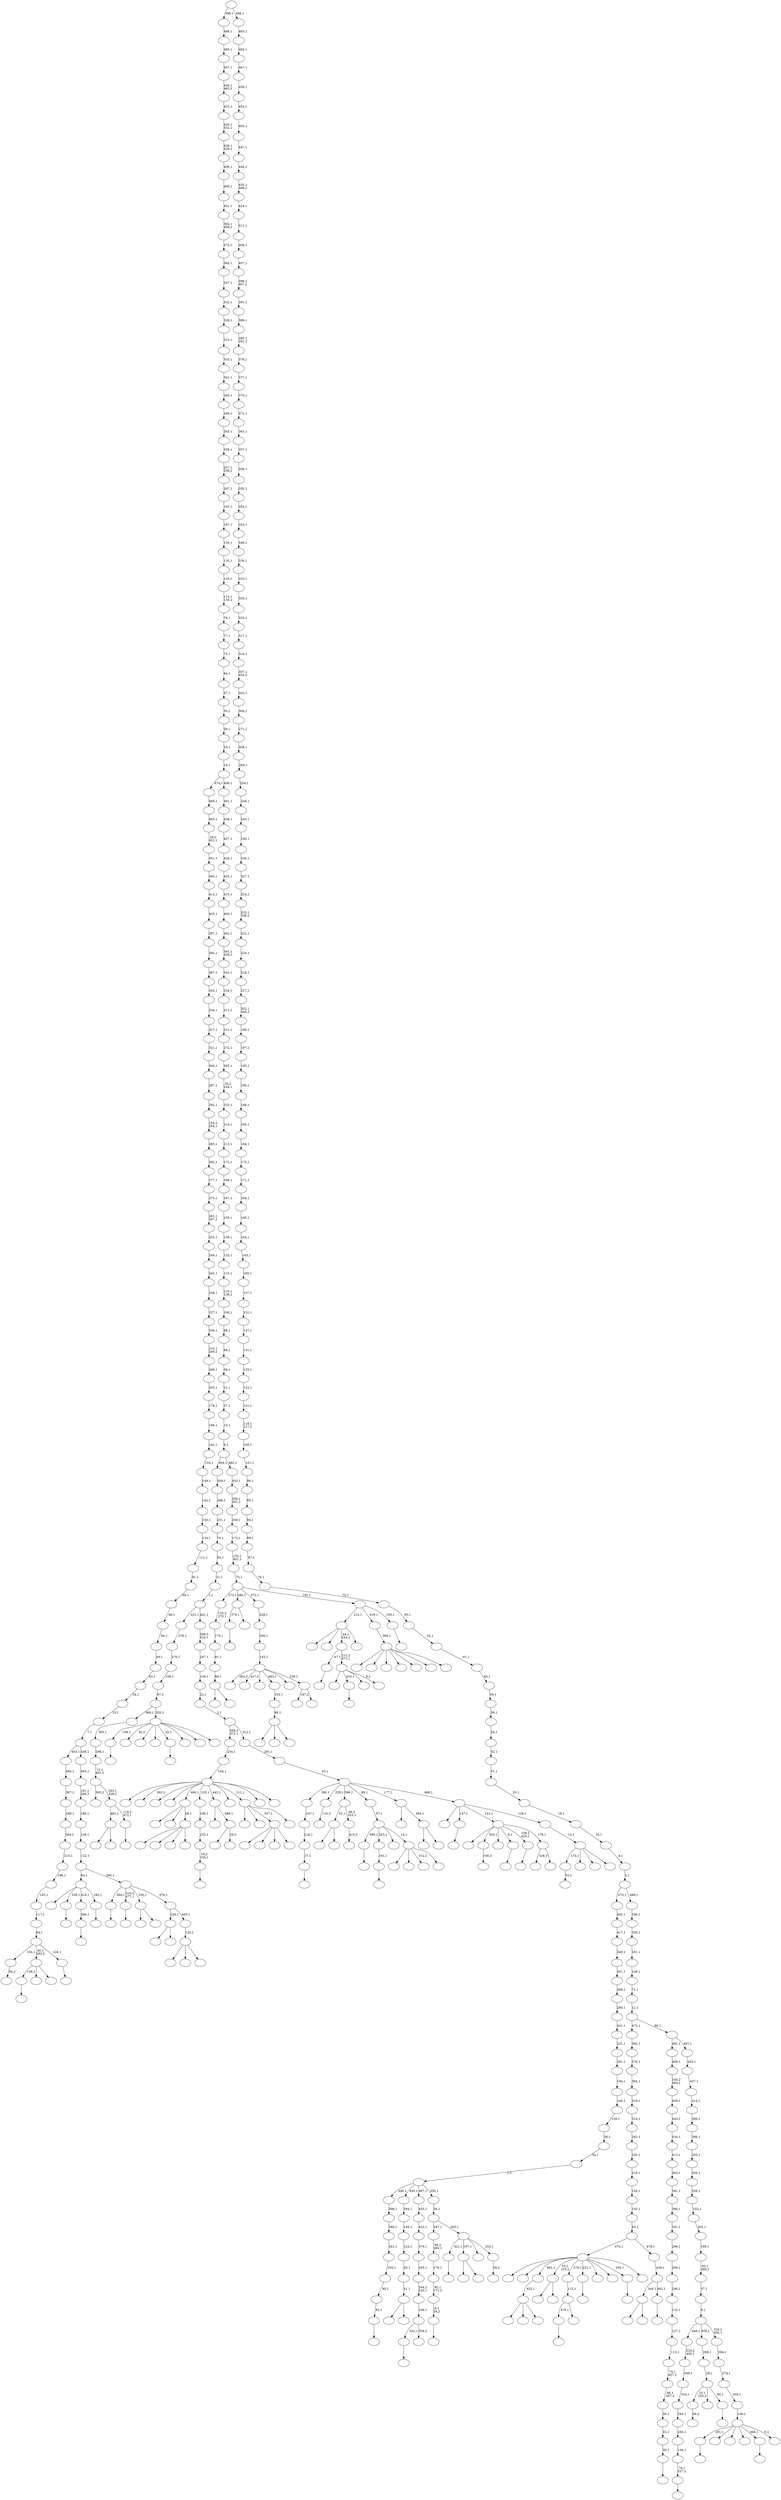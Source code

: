 digraph T {
	650 [label=""]
	649 [label=""]
	648 [label=""]
	647 [label=""]
	646 [label=""]
	645 [label=""]
	644 [label=""]
	643 [label=""]
	642 [label=""]
	641 [label=""]
	640 [label=""]
	639 [label=""]
	638 [label=""]
	637 [label=""]
	636 [label=""]
	635 [label=""]
	634 [label=""]
	633 [label=""]
	632 [label=""]
	631 [label=""]
	630 [label=""]
	629 [label=""]
	628 [label=""]
	627 [label=""]
	626 [label=""]
	625 [label=""]
	624 [label=""]
	623 [label=""]
	622 [label=""]
	621 [label=""]
	620 [label=""]
	619 [label=""]
	618 [label=""]
	617 [label=""]
	616 [label=""]
	615 [label=""]
	614 [label=""]
	613 [label=""]
	612 [label=""]
	611 [label=""]
	610 [label=""]
	609 [label=""]
	608 [label=""]
	607 [label=""]
	606 [label=""]
	605 [label=""]
	604 [label=""]
	603 [label=""]
	602 [label=""]
	601 [label=""]
	600 [label=""]
	599 [label=""]
	598 [label=""]
	597 [label=""]
	596 [label=""]
	595 [label=""]
	594 [label=""]
	593 [label=""]
	592 [label=""]
	591 [label=""]
	590 [label=""]
	589 [label=""]
	588 [label=""]
	587 [label=""]
	586 [label=""]
	585 [label=""]
	584 [label=""]
	583 [label=""]
	582 [label=""]
	581 [label=""]
	580 [label=""]
	579 [label=""]
	578 [label=""]
	577 [label=""]
	576 [label=""]
	575 [label=""]
	574 [label=""]
	573 [label=""]
	572 [label=""]
	571 [label=""]
	570 [label=""]
	569 [label=""]
	568 [label=""]
	567 [label=""]
	566 [label=""]
	565 [label=""]
	564 [label=""]
	563 [label=""]
	562 [label=""]
	561 [label=""]
	560 [label=""]
	559 [label=""]
	558 [label=""]
	557 [label=""]
	556 [label=""]
	555 [label=""]
	554 [label=""]
	553 [label=""]
	552 [label=""]
	551 [label=""]
	550 [label=""]
	549 [label=""]
	548 [label=""]
	547 [label=""]
	546 [label=""]
	545 [label=""]
	544 [label=""]
	543 [label=""]
	542 [label=""]
	541 [label=""]
	540 [label=""]
	539 [label=""]
	538 [label=""]
	537 [label=""]
	536 [label=""]
	535 [label=""]
	534 [label=""]
	533 [label=""]
	532 [label=""]
	531 [label=""]
	530 [label=""]
	529 [label=""]
	528 [label=""]
	527 [label=""]
	526 [label=""]
	525 [label=""]
	524 [label=""]
	523 [label=""]
	522 [label=""]
	521 [label=""]
	520 [label=""]
	519 [label=""]
	518 [label=""]
	517 [label=""]
	516 [label=""]
	515 [label=""]
	514 [label=""]
	513 [label=""]
	512 [label=""]
	511 [label=""]
	510 [label=""]
	509 [label=""]
	508 [label=""]
	507 [label=""]
	506 [label=""]
	505 [label=""]
	504 [label=""]
	503 [label=""]
	502 [label=""]
	501 [label=""]
	500 [label=""]
	499 [label=""]
	498 [label=""]
	497 [label=""]
	496 [label=""]
	495 [label=""]
	494 [label=""]
	493 [label=""]
	492 [label=""]
	491 [label=""]
	490 [label=""]
	489 [label=""]
	488 [label=""]
	487 [label=""]
	486 [label=""]
	485 [label=""]
	484 [label=""]
	483 [label=""]
	482 [label=""]
	481 [label=""]
	480 [label=""]
	479 [label=""]
	478 [label=""]
	477 [label=""]
	476 [label=""]
	475 [label=""]
	474 [label=""]
	473 [label=""]
	472 [label=""]
	471 [label=""]
	470 [label=""]
	469 [label=""]
	468 [label=""]
	467 [label=""]
	466 [label=""]
	465 [label=""]
	464 [label=""]
	463 [label=""]
	462 [label=""]
	461 [label=""]
	460 [label=""]
	459 [label=""]
	458 [label=""]
	457 [label=""]
	456 [label=""]
	455 [label=""]
	454 [label=""]
	453 [label=""]
	452 [label=""]
	451 [label=""]
	450 [label=""]
	449 [label=""]
	448 [label=""]
	447 [label=""]
	446 [label=""]
	445 [label=""]
	444 [label=""]
	443 [label=""]
	442 [label=""]
	441 [label=""]
	440 [label=""]
	439 [label=""]
	438 [label=""]
	437 [label=""]
	436 [label=""]
	435 [label=""]
	434 [label=""]
	433 [label=""]
	432 [label=""]
	431 [label=""]
	430 [label=""]
	429 [label=""]
	428 [label=""]
	427 [label=""]
	426 [label=""]
	425 [label=""]
	424 [label=""]
	423 [label=""]
	422 [label=""]
	421 [label=""]
	420 [label=""]
	419 [label=""]
	418 [label=""]
	417 [label=""]
	416 [label=""]
	415 [label=""]
	414 [label=""]
	413 [label=""]
	412 [label=""]
	411 [label=""]
	410 [label=""]
	409 [label=""]
	408 [label=""]
	407 [label=""]
	406 [label=""]
	405 [label=""]
	404 [label=""]
	403 [label=""]
	402 [label=""]
	401 [label=""]
	400 [label=""]
	399 [label=""]
	398 [label=""]
	397 [label=""]
	396 [label=""]
	395 [label=""]
	394 [label=""]
	393 [label=""]
	392 [label=""]
	391 [label=""]
	390 [label=""]
	389 [label=""]
	388 [label=""]
	387 [label=""]
	386 [label=""]
	385 [label=""]
	384 [label=""]
	383 [label=""]
	382 [label=""]
	381 [label=""]
	380 [label=""]
	379 [label=""]
	378 [label=""]
	377 [label=""]
	376 [label=""]
	375 [label=""]
	374 [label=""]
	373 [label=""]
	372 [label=""]
	371 [label=""]
	370 [label=""]
	369 [label=""]
	368 [label=""]
	367 [label=""]
	366 [label=""]
	365 [label=""]
	364 [label=""]
	363 [label=""]
	362 [label=""]
	361 [label=""]
	360 [label=""]
	359 [label=""]
	358 [label=""]
	357 [label=""]
	356 [label=""]
	355 [label=""]
	354 [label=""]
	353 [label=""]
	352 [label=""]
	351 [label=""]
	350 [label=""]
	349 [label=""]
	348 [label=""]
	347 [label=""]
	346 [label=""]
	345 [label=""]
	344 [label=""]
	343 [label=""]
	342 [label=""]
	341 [label=""]
	340 [label=""]
	339 [label=""]
	338 [label=""]
	337 [label=""]
	336 [label=""]
	335 [label=""]
	334 [label=""]
	333 [label=""]
	332 [label=""]
	331 [label=""]
	330 [label=""]
	329 [label=""]
	328 [label=""]
	327 [label=""]
	326 [label=""]
	325 [label=""]
	324 [label=""]
	323 [label=""]
	322 [label=""]
	321 [label=""]
	320 [label=""]
	319 [label=""]
	318 [label=""]
	317 [label=""]
	316 [label=""]
	315 [label=""]
	314 [label=""]
	313 [label=""]
	312 [label=""]
	311 [label=""]
	310 [label=""]
	309 [label=""]
	308 [label=""]
	307 [label=""]
	306 [label=""]
	305 [label=""]
	304 [label=""]
	303 [label=""]
	302 [label=""]
	301 [label=""]
	300 [label=""]
	299 [label=""]
	298 [label=""]
	297 [label=""]
	296 [label=""]
	295 [label=""]
	294 [label=""]
	293 [label=""]
	292 [label=""]
	291 [label=""]
	290 [label=""]
	289 [label=""]
	288 [label=""]
	287 [label=""]
	286 [label=""]
	285 [label=""]
	284 [label=""]
	283 [label=""]
	282 [label=""]
	281 [label=""]
	280 [label=""]
	279 [label=""]
	278 [label=""]
	277 [label=""]
	276 [label=""]
	275 [label=""]
	274 [label=""]
	273 [label=""]
	272 [label=""]
	271 [label=""]
	270 [label=""]
	269 [label=""]
	268 [label=""]
	267 [label=""]
	266 [label=""]
	265 [label=""]
	264 [label=""]
	263 [label=""]
	262 [label=""]
	261 [label=""]
	260 [label=""]
	259 [label=""]
	258 [label=""]
	257 [label=""]
	256 [label=""]
	255 [label=""]
	254 [label=""]
	253 [label=""]
	252 [label=""]
	251 [label=""]
	250 [label=""]
	249 [label=""]
	248 [label=""]
	247 [label=""]
	246 [label=""]
	245 [label=""]
	244 [label=""]
	243 [label=""]
	242 [label=""]
	241 [label=""]
	240 [label=""]
	239 [label=""]
	238 [label=""]
	237 [label=""]
	236 [label=""]
	235 [label=""]
	234 [label=""]
	233 [label=""]
	232 [label=""]
	231 [label=""]
	230 [label=""]
	229 [label=""]
	228 [label=""]
	227 [label=""]
	226 [label=""]
	225 [label=""]
	224 [label=""]
	223 [label=""]
	222 [label=""]
	221 [label=""]
	220 [label=""]
	219 [label=""]
	218 [label=""]
	217 [label=""]
	216 [label=""]
	215 [label=""]
	214 [label=""]
	213 [label=""]
	212 [label=""]
	211 [label=""]
	210 [label=""]
	209 [label=""]
	208 [label=""]
	207 [label=""]
	206 [label=""]
	205 [label=""]
	204 [label=""]
	203 [label=""]
	202 [label=""]
	201 [label=""]
	200 [label=""]
	199 [label=""]
	198 [label=""]
	197 [label=""]
	196 [label=""]
	195 [label=""]
	194 [label=""]
	193 [label=""]
	192 [label=""]
	191 [label=""]
	190 [label=""]
	189 [label=""]
	188 [label=""]
	187 [label=""]
	186 [label=""]
	185 [label=""]
	184 [label=""]
	183 [label=""]
	182 [label=""]
	181 [label=""]
	180 [label=""]
	179 [label=""]
	178 [label=""]
	177 [label=""]
	176 [label=""]
	175 [label=""]
	174 [label=""]
	173 [label=""]
	172 [label=""]
	171 [label=""]
	170 [label=""]
	169 [label=""]
	168 [label=""]
	167 [label=""]
	166 [label=""]
	165 [label=""]
	164 [label=""]
	163 [label=""]
	162 [label=""]
	161 [label=""]
	160 [label=""]
	159 [label=""]
	158 [label=""]
	157 [label=""]
	156 [label=""]
	155 [label=""]
	154 [label=""]
	153 [label=""]
	152 [label=""]
	151 [label=""]
	150 [label=""]
	149 [label=""]
	148 [label=""]
	147 [label=""]
	146 [label=""]
	145 [label=""]
	144 [label=""]
	143 [label=""]
	142 [label=""]
	141 [label=""]
	140 [label=""]
	139 [label=""]
	138 [label=""]
	137 [label=""]
	136 [label=""]
	135 [label=""]
	134 [label=""]
	133 [label=""]
	132 [label=""]
	131 [label=""]
	130 [label=""]
	129 [label=""]
	128 [label=""]
	127 [label=""]
	126 [label=""]
	125 [label=""]
	124 [label=""]
	123 [label=""]
	122 [label=""]
	121 [label=""]
	120 [label=""]
	119 [label=""]
	118 [label=""]
	117 [label=""]
	116 [label=""]
	115 [label=""]
	114 [label=""]
	113 [label=""]
	112 [label=""]
	111 [label=""]
	110 [label=""]
	109 [label=""]
	108 [label=""]
	107 [label=""]
	106 [label=""]
	105 [label=""]
	104 [label=""]
	103 [label=""]
	102 [label=""]
	101 [label=""]
	100 [label=""]
	99 [label=""]
	98 [label=""]
	97 [label=""]
	96 [label=""]
	95 [label=""]
	94 [label=""]
	93 [label=""]
	92 [label=""]
	91 [label=""]
	90 [label=""]
	89 [label=""]
	88 [label=""]
	87 [label=""]
	86 [label=""]
	85 [label=""]
	84 [label=""]
	83 [label=""]
	82 [label=""]
	81 [label=""]
	80 [label=""]
	79 [label=""]
	78 [label=""]
	77 [label=""]
	76 [label=""]
	75 [label=""]
	74 [label=""]
	73 [label=""]
	72 [label=""]
	71 [label=""]
	70 [label=""]
	69 [label=""]
	68 [label=""]
	67 [label=""]
	66 [label=""]
	65 [label=""]
	64 [label=""]
	63 [label=""]
	62 [label=""]
	61 [label=""]
	60 [label=""]
	59 [label=""]
	58 [label=""]
	57 [label=""]
	56 [label=""]
	55 [label=""]
	54 [label=""]
	53 [label=""]
	52 [label=""]
	51 [label=""]
	50 [label=""]
	49 [label=""]
	48 [label=""]
	47 [label=""]
	46 [label=""]
	45 [label=""]
	44 [label=""]
	43 [label=""]
	42 [label=""]
	41 [label=""]
	40 [label=""]
	39 [label=""]
	38 [label=""]
	37 [label=""]
	36 [label=""]
	35 [label=""]
	34 [label=""]
	33 [label=""]
	32 [label=""]
	31 [label=""]
	30 [label=""]
	29 [label=""]
	28 [label=""]
	27 [label=""]
	26 [label=""]
	25 [label=""]
	24 [label=""]
	23 [label=""]
	22 [label=""]
	21 [label=""]
	20 [label=""]
	19 [label=""]
	18 [label=""]
	17 [label=""]
	16 [label=""]
	15 [label=""]
	14 [label=""]
	13 [label=""]
	12 [label=""]
	11 [label=""]
	10 [label=""]
	9 [label=""]
	8 [label=""]
	7 [label=""]
	6 [label=""]
	5 [label=""]
	4 [label=""]
	3 [label=""]
	2 [label=""]
	1 [label=""]
	0 [label=""]
	649 -> 650 [label=""]
	648 -> 649 [label="17,1"]
	647 -> 648 [label="216,1"]
	646 -> 647 [label="247,1"]
	644 -> 645 [label=""]
	643 -> 644 [label="82,1"]
	642 -> 643 [label="90,1"]
	641 -> 642 [label="250,1"]
	640 -> 641 [label="341,1"]
	639 -> 640 [label="380,1"]
	638 -> 639 [label="396,1"]
	635 -> 636 [label=""]
	632 -> 633 [label=""]
	628 -> 629 [label="59,2"]
	623 -> 624 [label=""]
	621 -> 622 [label=""]
	620 -> 621 [label="30,1"]
	619 -> 620 [label="33,1"]
	618 -> 619 [label="36,1"]
	617 -> 618 [label="46,1\n357,2"]
	616 -> 617 [label="74,1\n407,2"]
	615 -> 616 [label="113,1"]
	614 -> 615 [label="127,1"]
	613 -> 614 [label="132,1"]
	612 -> 613 [label="246,1"]
	611 -> 612 [label="290,1"]
	610 -> 611 [label="296,1"]
	609 -> 610 [label="351,1"]
	608 -> 609 [label="366,1"]
	607 -> 608 [label="381,1"]
	606 -> 607 [label="383,1"]
	605 -> 606 [label="413,1"]
	604 -> 605 [label="434,1"]
	603 -> 604 [label="443,1"]
	602 -> 603 [label="459,1"]
	601 -> 602 [label="165,2\n464,1"]
	600 -> 601 [label="466,1"]
	598 -> 625 [label=""]
	598 -> 599 [label=""]
	594 -> 595 [label=""]
	589 -> 590 [label="84,2"]
	586 -> 587 [label=""]
	585 -> 586 [label="161,1"]
	569 -> 570 [label=""]
	564 -> 565 [label=""]
	563 -> 564 [label="76,1\n227,2"]
	562 -> 563 [label="134,1"]
	561 -> 562 [label="230,1"]
	560 -> 561 [label="245,1"]
	559 -> 560 [label="324,1"]
	558 -> 559 [label="349,1"]
	557 -> 558 [label="224,2\n402,1"]
	554 -> 555 [label=""]
	552 -> 553 [label=""]
	545 -> 546 [label=""]
	543 -> 544 [label=""]
	542 -> 543 [label="269,1"]
	539 -> 635 [label="139,1"]
	539 -> 593 [label=""]
	539 -> 540 [label=""]
	531 -> 630 [label=""]
	531 -> 547 [label=""]
	531 -> 532 [label=""]
	530 -> 531 [label="422,1"]
	528 -> 529 [label=""]
	526 -> 527 [label="100,2"]
	523 -> 524 [label="53,2"]
	520 -> 521 [label=""]
	519 -> 589 [label="104,1"]
	519 -> 539 [label="40,1\n283,2"]
	519 -> 520 [label="126,1"]
	518 -> 519 [label="84,1"]
	517 -> 518 [label="117,1"]
	516 -> 517 [label="183,1"]
	515 -> 516 [label="196,1"]
	514 -> 515 [label="215,1"]
	513 -> 514 [label="264,1"]
	512 -> 513 [label="299,1"]
	511 -> 512 [label="387,1"]
	510 -> 511 [label="460,1"]
	508 -> 509 [label=""]
	506 -> 507 [label=""]
	505 -> 506 [label="8,1\n34,2"]
	504 -> 505 [label="92,1\n171,2"]
	503 -> 504 [label="176,1"]
	502 -> 503 [label="96,2\n260,1"]
	499 -> 500 [label=""]
	495 -> 626 [label=""]
	495 -> 496 [label=""]
	494 -> 495 [label="41,1"]
	493 -> 494 [label="45,1"]
	492 -> 493 [label="124,1"]
	491 -> 492 [label="189,1"]
	490 -> 491 [label="294,1"]
	488 -> 489 [label=""]
	485 -> 582 [label=""]
	485 -> 486 [label=""]
	480 -> 584 [label=""]
	480 -> 481 [label=""]
	478 -> 525 [label=""]
	478 -> 479 [label=""]
	476 -> 632 [label="322,1"]
	476 -> 477 [label="336,2"]
	475 -> 476 [label="106,1"]
	474 -> 475 [label="164,2\n232,1"]
	473 -> 474 [label="345,1"]
	472 -> 473 [label="376,1"]
	471 -> 472 [label="423,1"]
	470 -> 471 [label="433,1"]
	468 -> 627 [label=""]
	468 -> 550 [label=""]
	468 -> 469 [label=""]
	467 -> 468 [label="99,1"]
	466 -> 467 [label="102,1"]
	463 -> 579 [label=""]
	463 -> 576 [label=""]
	463 -> 484 [label=""]
	463 -> 464 [label=""]
	462 -> 572 [label=""]
	462 -> 537 [label=""]
	462 -> 463 [label="48,1"]
	460 -> 461 [label=""]
	459 -> 575 [label=""]
	459 -> 552 [label="339,1"]
	459 -> 542 [label="418,1"]
	459 -> 460 [label="182,1"]
	455 -> 456 [label=""]
	448 -> 528 [label="479,1"]
	448 -> 449 [label=""]
	447 -> 448 [label="112,1"]
	445 -> 446 [label=""]
	443 -> 444 [label=""]
	440 -> 534 [label=""]
	440 -> 441 [label=""]
	439 -> 440 [label="86,1"]
	438 -> 439 [label="91,1"]
	437 -> 438 [label="170,1"]
	436 -> 437 [label="133,2\n270,1"]
	434 -> 580 [label=""]
	434 -> 549 [label=""]
	434 -> 522 [label=""]
	434 -> 435 [label=""]
	432 -> 433 [label=""]
	430 -> 431 [label="110,2"]
	426 -> 427 [label=""]
	425 -> 426 [label="19,2\n105,1"]
	424 -> 425 [label="153,1"]
	423 -> 424 [label="186,1"]
	421 -> 578 [label=""]
	421 -> 422 [label="29,3"]
	420 -> 574 [label=""]
	420 -> 421 [label="489,1"]
	418 -> 596 [label=""]
	418 -> 499 [label="410,1"]
	418 -> 458 [label=""]
	418 -> 419 [label="9,2"]
	417 -> 508 [label="47,1"]
	417 -> 418 [label="212,2\n471,1"]
	413 -> 535 [label=""]
	413 -> 414 [label=""]
	411 -> 412 [label=""]
	406 -> 634 [label=""]
	406 -> 566 [label=""]
	406 -> 530 [label="492,1"]
	406 -> 480 [label="55,1\n219,2"]
	406 -> 447 [label="279,1"]
	406 -> 432 [label="221,1"]
	406 -> 429 [label=""]
	406 -> 416 [label=""]
	406 -> 411 [label="200,1"]
	406 -> 407 [label=""]
	404 -> 554 [label="379,1"]
	404 -> 405 [label=""]
	401 -> 402 [label="415,2"]
	400 -> 478 [label="32,1"]
	400 -> 401 [label="66,2\n353,1"]
	398 -> 399 [label=""]
	397 -> 485 [label="481,1"]
	397 -> 398 [label="119,2\n472,1"]
	396 -> 567 [label="365,2"]
	396 -> 397 [label="293,1\n328,2"]
	395 -> 396 [label="12,1\n461,2"]
	394 -> 395 [label="208,1"]
	393 -> 394 [label="285,1"]
	388 -> 389 [label=""]
	386 -> 497 [label=""]
	386 -> 487 [label=""]
	386 -> 417 [label="44,1\n244,2"]
	386 -> 387 [label=""]
	382 -> 533 [label=""]
	382 -> 383 [label=""]
	380 -> 569 [label="158,1"]
	380 -> 457 [label="50,2"]
	380 -> 453 [label=""]
	380 -> 450 [label=""]
	380 -> 445 [label="42,1"]
	380 -> 409 [label=""]
	380 -> 385 [label=""]
	380 -> 381 [label=""]
	379 -> 393 [label="369,1"]
	379 -> 380 [label="320,1"]
	378 -> 379 [label="97,1"]
	377 -> 378 [label="108,1"]
	376 -> 377 [label="276,1"]
	375 -> 376 [label="278,1"]
	373 -> 374 [label=""]
	371 -> 372 [label=""]
	370 -> 628 [label="23,1\n165,3"]
	370 -> 536 [label=""]
	370 -> 371 [label="85,1"]
	369 -> 370 [label="28,1"]
	368 -> 369 [label="288,1"]
	366 -> 367 [label=""]
	363 -> 573 [label=""]
	363 -> 568 [label=""]
	363 -> 434 [label="337,1"]
	363 -> 364 [label=""]
	361 -> 581 [label="187,2"]
	361 -> 362 [label=""]
	360 -> 591 [label="263,3"]
	360 -> 577 [label="427,2"]
	360 -> 548 [label=""]
	360 -> 466 [label="483,1"]
	360 -> 384 [label=""]
	360 -> 361 [label="338,1"]
	359 -> 360 [label="103,1"]
	358 -> 359 [label="206,1"]
	357 -> 358 [label="228,1"]
	355 -> 391 [label=""]
	355 -> 356 [label=""]
	353 -> 354 [label="38,2"]
	352 -> 488 [label="421,1"]
	352 -> 413 [label="107,1"]
	352 -> 403 [label=""]
	352 -> 353 [label="253,1"]
	351 -> 502 [label="287,1"]
	351 -> 352 [label="305,1"]
	350 -> 351 [label="26,1"]
	349 -> 638 [label="446,1"]
	349 -> 490 [label="430,1"]
	349 -> 470 [label="487,1"]
	349 -> 350 [label="350,1"]
	348 -> 349 [label="5,1"]
	347 -> 348 [label="34,1"]
	346 -> 347 [label="38,1"]
	345 -> 346 [label="129,1"]
	344 -> 345 [label="140,1"]
	343 -> 344 [label="194,1"]
	342 -> 343 [label="201,1"]
	341 -> 342 [label="231,1"]
	340 -> 341 [label="241,1"]
	339 -> 340 [label="280,1"]
	338 -> 339 [label="308,1"]
	337 -> 338 [label="331,1"]
	336 -> 337 [label="340,1"]
	335 -> 336 [label="417,1"]
	334 -> 335 [label="445,1"]
	332 -> 631 [label=""]
	332 -> 588 [label=""]
	332 -> 482 [label="312,2"]
	332 -> 333 [label=""]
	331 -> 594 [label="490,1"]
	331 -> 585 [label="323,1"]
	331 -> 452 [label=""]
	331 -> 332 [label="14,1"]
	330 -> 331 [label="67,1"]
	326 -> 327 [label=""]
	325 -> 598 [label="344,1"]
	325 -> 326 [label="462,1"]
	324 -> 325 [label="439,1"]
	323 -> 406 [label="470,1"]
	323 -> 324 [label="478,1"]
	322 -> 323 [label="83,1"]
	321 -> 322 [label="143,1"]
	320 -> 321 [label="145,1"]
	319 -> 320 [label="219,1"]
	318 -> 319 [label="225,1"]
	317 -> 318 [label="262,1"]
	316 -> 317 [label="314,1"]
	315 -> 316 [label="319,1"]
	314 -> 315 [label="364,1"]
	313 -> 314 [label="370,1"]
	312 -> 313 [label="392,1"]
	310 -> 592 [label=""]
	310 -> 571 [label=""]
	310 -> 442 [label=""]
	310 -> 415 [label=""]
	310 -> 390 [label=""]
	310 -> 328 [label=""]
	310 -> 311 [label=""]
	309 -> 310 [label="389,1"]
	307 -> 583 [label="328,3"]
	307 -> 308 [label=""]
	306 -> 597 [label=""]
	306 -> 526 [label="303,1"]
	306 -> 483 [label=""]
	306 -> 388 [label="6,1"]
	306 -> 373 [label="159,2\n420,1"]
	306 -> 307 [label="179,1"]
	304 -> 551 [label=""]
	304 -> 541 [label="263,2"]
	304 -> 501 [label=""]
	304 -> 465 [label=""]
	304 -> 462 [label="480,1"]
	304 -> 423 [label="235,1"]
	304 -> 420 [label="442,1"]
	304 -> 408 [label=""]
	304 -> 363 [label="211,1"]
	304 -> 329 [label=""]
	304 -> 305 [label=""]
	303 -> 304 [label="144,1"]
	302 -> 303 [label="234,1"]
	300 -> 637 [label=""]
	300 -> 498 [label=""]
	300 -> 301 [label=""]
	299 -> 300 [label="120,1"]
	298 -> 382 [label="226,1"]
	298 -> 299 [label="495,1"]
	297 -> 455 [label="384,1"]
	297 -> 443 [label="310,2\n477,1"]
	297 -> 355 [label="330,1"]
	297 -> 298 [label="476,1"]
	296 -> 459 [label="93,1"]
	296 -> 297 [label="360,1"]
	295 -> 296 [label="122,1"]
	294 -> 295 [label="136,1"]
	293 -> 294 [label="180,1"]
	292 -> 293 [label="191,1\n289,2"]
	291 -> 292 [label="403,1"]
	290 -> 510 [label="463,1"]
	290 -> 291 [label="436,1"]
	289 -> 290 [label="7,1"]
	288 -> 289 [label="15,1"]
	287 -> 288 [label="24,1"]
	286 -> 287 [label="43,1"]
	285 -> 286 [label="49,1"]
	284 -> 285 [label="56,1"]
	283 -> 284 [label="68,1"]
	282 -> 283 [label="69,1"]
	281 -> 282 [label="81,1"]
	280 -> 281 [label="111,1"]
	279 -> 280 [label="116,1"]
	278 -> 279 [label="130,1"]
	277 -> 278 [label="142,1"]
	276 -> 277 [label="149,1"]
	275 -> 276 [label="155,1"]
	274 -> 275 [label="162,1"]
	273 -> 274 [label="166,1"]
	272 -> 273 [label="178,1"]
	271 -> 272 [label="205,1"]
	270 -> 271 [label="209,1"]
	269 -> 270 [label="210,1\n249,2"]
	268 -> 269 [label="236,1"]
	267 -> 268 [label="237,1"]
	266 -> 267 [label="238,1"]
	265 -> 266 [label="242,1"]
	264 -> 265 [label="249,1"]
	263 -> 264 [label="255,1"]
	262 -> 263 [label="261,1\n347,2"]
	261 -> 262 [label="275,1"]
	260 -> 261 [label="277,1"]
	259 -> 260 [label="282,1"]
	258 -> 259 [label="283,1"]
	257 -> 258 [label="154,2\n284,1"]
	256 -> 257 [label="292,1"]
	255 -> 256 [label="297,1"]
	254 -> 255 [label="306,1"]
	253 -> 254 [label="321,1"]
	252 -> 253 [label="327,1"]
	251 -> 252 [label="334,1"]
	250 -> 251 [label="343,1"]
	249 -> 250 [label="367,1"]
	248 -> 249 [label="393,1"]
	247 -> 248 [label="397,1"]
	246 -> 247 [label="405,1"]
	245 -> 246 [label="412,1"]
	244 -> 245 [label="440,1"]
	243 -> 244 [label="451,1"]
	242 -> 243 [label="29,2\n452,1"]
	241 -> 242 [label="465,1"]
	240 -> 241 [label="469,1"]
	238 -> 538 [label=""]
	238 -> 239 [label=""]
	237 -> 365 [label=""]
	237 -> 238 [label="494,1"]
	235 -> 523 [label="174,1"]
	235 -> 410 [label=""]
	235 -> 392 [label=""]
	235 -> 236 [label=""]
	234 -> 235 [label="13,1"]
	233 -> 556 [label=""]
	233 -> 545 [label="147,1"]
	233 -> 306 [label="141,1"]
	233 -> 234 [label="128,1"]
	232 -> 646 [label="390,1"]
	232 -> 430 [label="229,1"]
	232 -> 400 [label="398,1"]
	232 -> 330 [label="89,1"]
	232 -> 237 [label="177,1"]
	232 -> 233 [label="468,1"]
	231 -> 232 [label="53,1"]
	230 -> 231 [label="281,1"]
	229 -> 302 [label="309,2\n373,1"]
	229 -> 230 [label="312,1"]
	228 -> 229 [label="3,1"]
	227 -> 228 [label="22,1"]
	226 -> 227 [label="156,1"]
	225 -> 226 [label="267,1"]
	224 -> 225 [label="289,3\n416,1"]
	223 -> 375 [label="431,1"]
	223 -> 224 [label="441,1"]
	222 -> 223 [label="1,1"]
	221 -> 222 [label="21,1"]
	220 -> 221 [label="50,1"]
	219 -> 220 [label="70,1"]
	218 -> 219 [label="251,1"]
	217 -> 218 [label="298,1"]
	216 -> 217 [label="309,1"]
	214 -> 215 [label=""]
	213 -> 386 [label="212,1"]
	213 -> 309 [label="419,1"]
	213 -> 214 [label="150,1"]
	212 -> 436 [label="273,1"]
	212 -> 404 [label="286,1"]
	212 -> 357 [label="372,1"]
	212 -> 213 [label="192,1"]
	211 -> 212 [label="73,1"]
	210 -> 211 [label="152,1\n401,2"]
	209 -> 210 [label="173,1"]
	208 -> 209 [label="259,1"]
	207 -> 208 [label="358,1\n361,2"]
	206 -> 207 [label="453,1"]
	205 -> 216 [label="404,1"]
	205 -> 206 [label="482,1"]
	204 -> 205 [label="9,1"]
	203 -> 204 [label="10,1"]
	202 -> 203 [label="27,1"]
	201 -> 202 [label="31,1"]
	200 -> 201 [label="39,1"]
	199 -> 200 [label="66,1"]
	198 -> 199 [label="98,1"]
	197 -> 198 [label="100,1"]
	196 -> 197 [label="110,1\n138,2"]
	195 -> 196 [label="115,1"]
	194 -> 195 [label="133,1"]
	193 -> 194 [label="138,1"]
	192 -> 193 [label="159,1"]
	191 -> 192 [label="167,1"]
	190 -> 191 [label="169,1"]
	189 -> 190 [label="172,1"]
	188 -> 189 [label="213,1"]
	187 -> 188 [label="214,1"]
	186 -> 187 [label="233,1"]
	185 -> 186 [label="35,2\n244,1"]
	184 -> 185 [label="265,1"]
	183 -> 184 [label="272,1"]
	182 -> 183 [label="311,1"]
	181 -> 182 [label="313,1"]
	180 -> 181 [label="318,1"]
	179 -> 180 [label="342,1"]
	178 -> 179 [label="361,1\n426,2"]
	177 -> 178 [label="362,1"]
	176 -> 177 [label="400,1"]
	175 -> 176 [label="415,1"]
	174 -> 175 [label="425,1"]
	173 -> 174 [label="426,1"]
	172 -> 173 [label="427,1"]
	171 -> 172 [label="438,1"]
	170 -> 171 [label="461,1"]
	169 -> 240 [label="474,1"]
	169 -> 170 [label="499,1"]
	168 -> 169 [label="19,1"]
	167 -> 168 [label="20,1"]
	166 -> 167 [label="29,1"]
	165 -> 166 [label="35,1"]
	164 -> 165 [label="57,1"]
	163 -> 164 [label="64,1"]
	162 -> 163 [label="72,1"]
	161 -> 162 [label="77,1"]
	160 -> 161 [label="79,1"]
	159 -> 160 [label="114,1\n135,2"]
	158 -> 159 [label="119,1"]
	157 -> 158 [label="135,1"]
	156 -> 157 [label="154,1"]
	155 -> 156 [label="187,1"]
	154 -> 155 [label="193,1"]
	153 -> 154 [label="207,1"]
	152 -> 153 [label="257,1\n258,2"]
	151 -> 152 [label="258,1"]
	150 -> 151 [label="263,1"]
	149 -> 150 [label="289,1"]
	148 -> 149 [label="295,1"]
	147 -> 148 [label="301,1"]
	146 -> 147 [label="310,1"]
	145 -> 146 [label="315,1"]
	144 -> 145 [label="328,1"]
	143 -> 144 [label="332,1"]
	142 -> 143 [label="347,1"]
	141 -> 142 [label="365,1"]
	140 -> 141 [label="374,1"]
	139 -> 140 [label="382,1\n406,2"]
	138 -> 139 [label="401,1"]
	137 -> 138 [label="406,1"]
	136 -> 137 [label="409,1"]
	135 -> 136 [label="428,1\n429,2"]
	134 -> 135 [label="429,1\n432,2"]
	133 -> 134 [label="432,1"]
	132 -> 133 [label="449,1\n485,2"]
	131 -> 132 [label="457,1"]
	130 -> 131 [label="485,1"]
	129 -> 130 [label="488,1"]
	127 -> 623 [label="291,1"]
	127 -> 454 [label=""]
	127 -> 451 [label=""]
	127 -> 428 [label=""]
	127 -> 366 [label="368,1"]
	127 -> 128 [label="0,2"]
	126 -> 127 [label="148,1"]
	125 -> 126 [label="204,1"]
	124 -> 125 [label="274,1"]
	123 -> 124 [label="394,1"]
	122 -> 557 [label="448,1"]
	122 -> 368 [label="359,1"]
	122 -> 123 [label="325,2\n456,1"]
	121 -> 122 [label="0,1"]
	120 -> 121 [label="37,1"]
	119 -> 120 [label="63,1\n266,2"]
	118 -> 119 [label="199,1"]
	117 -> 118 [label="203,1"]
	116 -> 117 [label="252,1"]
	115 -> 116 [label="256,1"]
	114 -> 115 [label="304,1"]
	113 -> 114 [label="335,1"]
	112 -> 113 [label="386,1"]
	111 -> 112 [label="395,1"]
	110 -> 111 [label="414,1"]
	109 -> 110 [label="437,1"]
	108 -> 109 [label="455,1"]
	107 -> 600 [label="491,1"]
	107 -> 108 [label="497,1"]
	106 -> 312 [label="473,1"]
	106 -> 107 [label="80,1"]
	105 -> 106 [label="11,1"]
	104 -> 105 [label="71,1"]
	103 -> 104 [label="146,1"]
	102 -> 103 [label="181,1"]
	101 -> 102 [label="329,1"]
	100 -> 101 [label="346,1"]
	99 -> 334 [label="475,1"]
	99 -> 100 [label="486,1"]
	98 -> 99 [label="2,1"]
	97 -> 98 [label="4,1"]
	96 -> 97 [label="16,1"]
	95 -> 96 [label="18,1"]
	94 -> 95 [label="25,1"]
	93 -> 94 [label="51,1"]
	92 -> 93 [label="52,1"]
	91 -> 92 [label="54,1"]
	90 -> 91 [label="58,1"]
	89 -> 90 [label="59,1"]
	88 -> 89 [label="60,1"]
	87 -> 88 [label="61,1"]
	86 -> 87 [label="62,1"]
	85 -> 86 [label="65,1"]
	84 -> 85 [label="75,1"]
	83 -> 84 [label="78,1"]
	82 -> 83 [label="87,1"]
	81 -> 82 [label="88,1"]
	80 -> 81 [label="94,1"]
	79 -> 80 [label="95,1"]
	78 -> 79 [label="96,1"]
	77 -> 78 [label="101,1"]
	76 -> 77 [label="109,1"]
	75 -> 76 [label="118,1\n217,2"]
	74 -> 75 [label="121,1"]
	73 -> 74 [label="123,1"]
	72 -> 73 [label="125,1"]
	71 -> 72 [label="131,1"]
	70 -> 71 [label="137,1"]
	69 -> 70 [label="151,1"]
	68 -> 69 [label="157,1"]
	67 -> 68 [label="160,1"]
	66 -> 67 [label="163,1"]
	65 -> 66 [label="164,1"]
	64 -> 65 [label="165,1"]
	63 -> 64 [label="168,1"]
	62 -> 63 [label="171,1"]
	61 -> 62 [label="175,1"]
	60 -> 61 [label="184,1"]
	59 -> 60 [label="185,1"]
	58 -> 59 [label="188,1"]
	57 -> 58 [label="190,1"]
	56 -> 57 [label="195,1"]
	55 -> 56 [label="197,1"]
	54 -> 55 [label="198,1"]
	53 -> 54 [label="202,1\n444,2"]
	52 -> 53 [label="217,1"]
	51 -> 52 [label="218,1"]
	50 -> 51 [label="220,1"]
	49 -> 50 [label="222,1"]
	48 -> 49 [label="223,1\n348,2"]
	47 -> 48 [label="224,1"]
	46 -> 47 [label="227,1"]
	45 -> 46 [label="239,1"]
	44 -> 45 [label="240,1"]
	43 -> 44 [label="243,1"]
	42 -> 43 [label="248,1"]
	41 -> 42 [label="254,1"]
	40 -> 41 [label="266,1"]
	39 -> 40 [label="268,1"]
	38 -> 39 [label="271,1"]
	37 -> 38 [label="300,1"]
	36 -> 37 [label="302,1"]
	35 -> 36 [label="307,1\n454,2"]
	34 -> 35 [label="316,1"]
	33 -> 34 [label="317,1"]
	32 -> 33 [label="325,1"]
	31 -> 32 [label="326,1"]
	30 -> 31 [label="333,1"]
	29 -> 30 [label="336,1"]
	28 -> 29 [label="348,1"]
	27 -> 28 [label="352,1"]
	26 -> 27 [label="354,1"]
	25 -> 26 [label="355,1"]
	24 -> 25 [label="356,1"]
	23 -> 24 [label="357,1"]
	22 -> 23 [label="363,1"]
	21 -> 22 [label="371,1"]
	20 -> 21 [label="375,1"]
	19 -> 20 [label="377,1"]
	18 -> 19 [label="378,1"]
	17 -> 18 [label="385,1\n391,2"]
	16 -> 17 [label="388,1"]
	15 -> 16 [label="391,1"]
	14 -> 15 [label="399,1\n467,2"]
	13 -> 14 [label="407,1"]
	12 -> 13 [label="408,1"]
	11 -> 12 [label="411,1"]
	10 -> 11 [label="424,1"]
	9 -> 10 [label="435,1\n498,2"]
	8 -> 9 [label="444,1"]
	7 -> 8 [label="447,1"]
	6 -> 7 [label="450,1"]
	5 -> 6 [label="454,1"]
	4 -> 5 [label="458,1"]
	3 -> 4 [label="467,1"]
	2 -> 3 [label="484,1"]
	1 -> 2 [label="493,1"]
	0 -> 129 [label="496,1"]
	0 -> 1 [label="498,1"]
}
